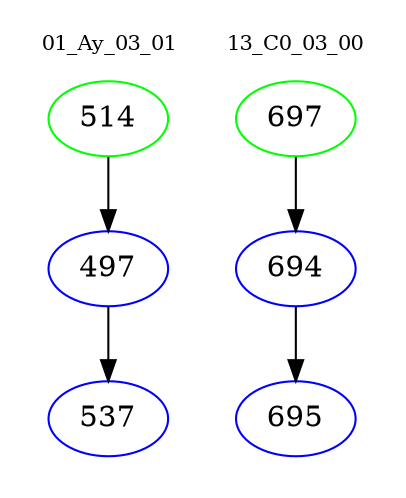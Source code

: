 digraph{
subgraph cluster_0 {
color = white
label = "01_Ay_03_01";
fontsize=10;
T0_514 [label="514", color="green"]
T0_514 -> T0_497 [color="black"]
T0_497 [label="497", color="blue"]
T0_497 -> T0_537 [color="black"]
T0_537 [label="537", color="blue"]
}
subgraph cluster_1 {
color = white
label = "13_C0_03_00";
fontsize=10;
T1_697 [label="697", color="green"]
T1_697 -> T1_694 [color="black"]
T1_694 [label="694", color="blue"]
T1_694 -> T1_695 [color="black"]
T1_695 [label="695", color="blue"]
}
}
